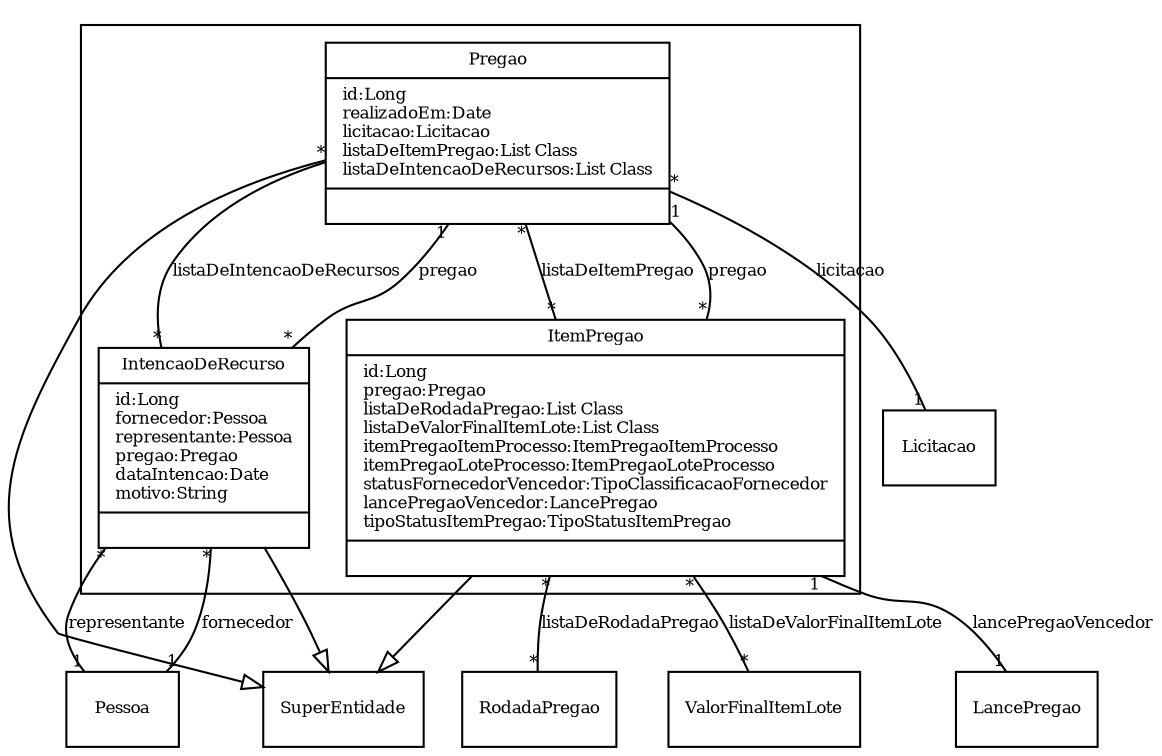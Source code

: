 digraph G{
fontname = "Times-Roman"
fontsize = 8

node [
        fontname = "Times-Roman"
        fontsize = 8
        shape = "record"
]

edge [
        fontname = "Times-Roman"
        fontsize = 8
]

subgraph clusterPREGAO_POR_LOTE_DE_MATERIAL_E_SERVICO
{
Pregao [label = "{Pregao|id:Long\lrealizadoEm:Date\llicitacao:Licitacao\llistaDeItemPregao:List Class\llistaDeIntencaoDeRecursos:List Class\l|\l}"]
ItemPregao [label = "{ItemPregao|id:Long\lpregao:Pregao\llistaDeRodadaPregao:List Class\llistaDeValorFinalItemLote:List Class\litemPregaoItemProcesso:ItemPregaoItemProcesso\litemPregaoLoteProcesso:ItemPregaoLoteProcesso\lstatusFornecedorVencedor:TipoClassificacaoFornecedor\llancePregaoVencedor:LancePregao\ltipoStatusItemPregao:TipoStatusItemPregao\l|\l}"]
IntencaoDeRecurso [label = "{IntencaoDeRecurso|id:Long\lfornecedor:Pessoa\lrepresentante:Pessoa\lpregao:Pregao\ldataIntencao:Date\lmotivo:String\l|\l}"]
}
edge [arrowhead = "none" headlabel = "1" taillabel = "*"] Pregao -> Licitacao [label = "licitacao"]
edge [arrowhead = "none" headlabel = "*" taillabel = "*"] Pregao -> ItemPregao [label = "listaDeItemPregao"]
edge [arrowhead = "none" headlabel = "*" taillabel = "*"] Pregao -> IntencaoDeRecurso [label = "listaDeIntencaoDeRecursos"]
edge [ arrowhead = "empty" headlabel = "" taillabel = ""] Pregao -> SuperEntidade
edge [arrowhead = "none" headlabel = "1" taillabel = "*"] ItemPregao -> Pregao [label = "pregao"]
edge [arrowhead = "none" headlabel = "*" taillabel = "*"] ItemPregao -> RodadaPregao [label = "listaDeRodadaPregao"]
edge [arrowhead = "none" headlabel = "*" taillabel = "*"] ItemPregao -> ValorFinalItemLote [label = "listaDeValorFinalItemLote"]
edge [arrowhead = "none" headlabel = "1" taillabel = "1"] ItemPregao -> LancePregao [label = "lancePregaoVencedor"]
edge [ arrowhead = "empty" headlabel = "" taillabel = ""] ItemPregao -> SuperEntidade
edge [arrowhead = "none" headlabel = "1" taillabel = "*"] IntencaoDeRecurso -> Pessoa [label = "fornecedor"]
edge [arrowhead = "none" headlabel = "1" taillabel = "*"] IntencaoDeRecurso -> Pessoa [label = "representante"]
edge [arrowhead = "none" headlabel = "1" taillabel = "*"] IntencaoDeRecurso -> Pregao [label = "pregao"]
edge [ arrowhead = "empty" headlabel = "" taillabel = ""] IntencaoDeRecurso -> SuperEntidade
}

